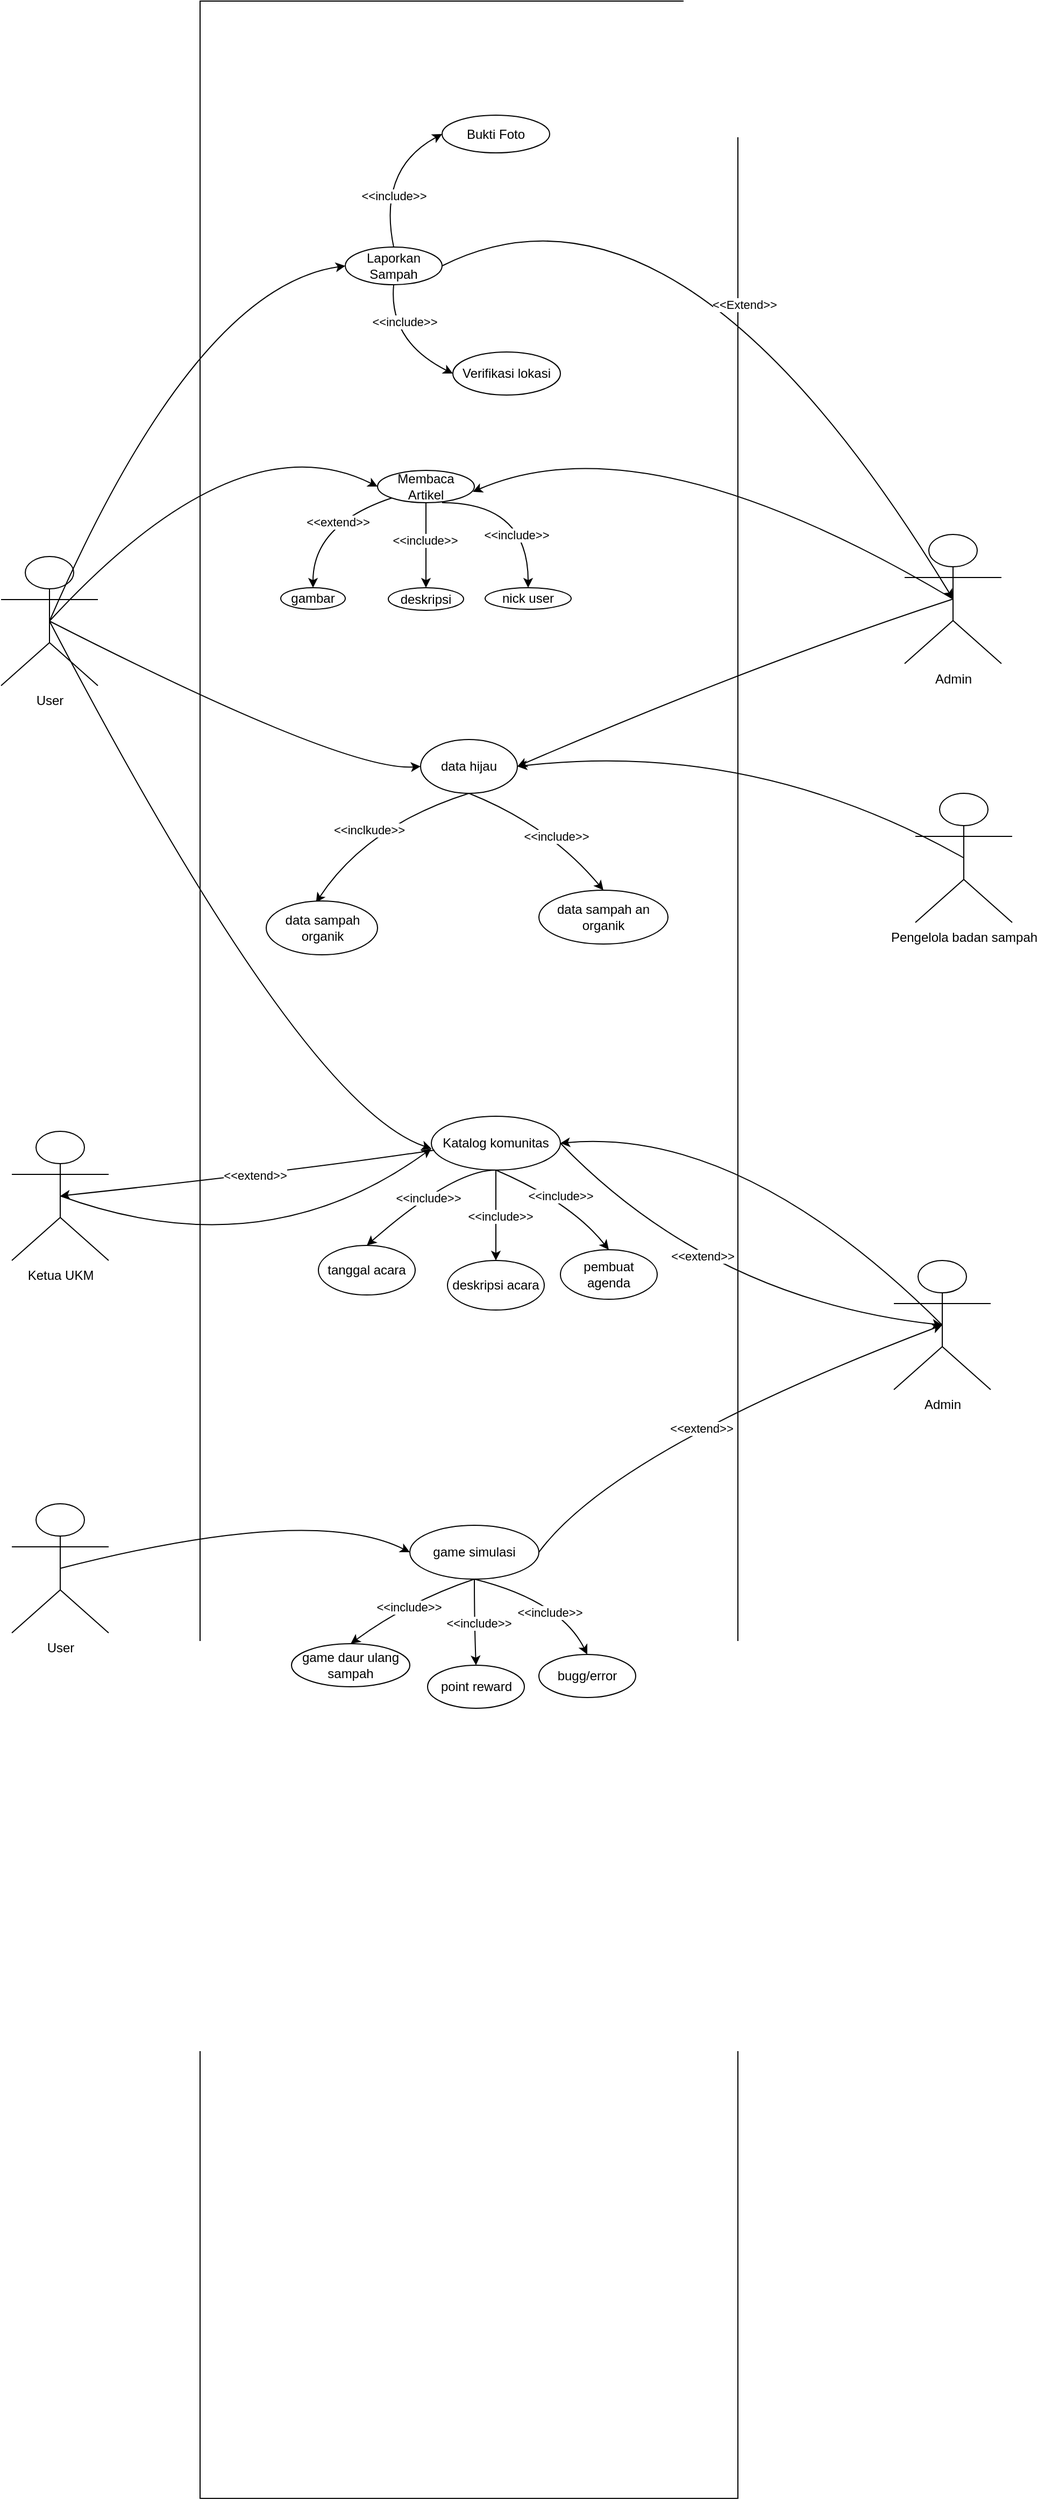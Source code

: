 <mxfile version="24.8.3">
  <diagram name="Halaman-1" id="OhTohT2GcI6ubDyXBxHM">
    <mxGraphModel dx="2049" dy="699" grid="1" gridSize="10" guides="1" tooltips="1" connect="1" arrows="1" fold="1" page="1" pageScale="1" pageWidth="827" pageHeight="1169" math="0" shadow="0">
      <root>
        <mxCell id="0" />
        <mxCell id="1" parent="0" />
        <mxCell id="fWE1IzaGamz4oVs6O4jJ-10" value="" style="rounded=0;whiteSpace=wrap;html=1;fillColor=none;" parent="1" vertex="1">
          <mxGeometry x="-625" y="594" width="500" height="2320" as="geometry" />
        </mxCell>
        <mxCell id="fWE1IzaGamz4oVs6O4jJ-11" value="User" style="shape=umlActor;verticalLabelPosition=bottom;verticalAlign=top;html=1;outlineConnect=0;" parent="1" vertex="1">
          <mxGeometry x="-810" y="1110" width="90" height="120" as="geometry" />
        </mxCell>
        <mxCell id="fWE1IzaGamz4oVs6O4jJ-13" value="Laporkan Sampah" style="ellipse;whiteSpace=wrap;html=1;" parent="1" vertex="1">
          <mxGeometry x="-490" y="822.5" width="90" height="35" as="geometry" />
        </mxCell>
        <mxCell id="fWE1IzaGamz4oVs6O4jJ-14" value="Bukti Foto" style="ellipse;whiteSpace=wrap;html=1;" parent="1" vertex="1">
          <mxGeometry x="-400" y="700" width="100" height="35" as="geometry" />
        </mxCell>
        <mxCell id="fWE1IzaGamz4oVs6O4jJ-18" value="Admin" style="shape=umlActor;verticalLabelPosition=bottom;verticalAlign=top;html=1;outlineConnect=0;" parent="1" vertex="1">
          <mxGeometry x="30" y="1089.5" width="90" height="120" as="geometry" />
        </mxCell>
        <mxCell id="Qb-0AWlYgRk_CeKk7BJi-1" value="" style="curved=1;endArrow=classic;html=1;rounded=0;exitX=0.5;exitY=0;exitDx=0;exitDy=0;entryX=0;entryY=0.5;entryDx=0;entryDy=0;" edge="1" parent="1" source="fWE1IzaGamz4oVs6O4jJ-13" target="fWE1IzaGamz4oVs6O4jJ-14">
          <mxGeometry width="50" height="50" relative="1" as="geometry">
            <mxPoint x="-455" y="760" as="sourcePoint" />
            <mxPoint x="-405" y="710" as="targetPoint" />
            <Array as="points">
              <mxPoint x="-460" y="750" />
            </Array>
          </mxGeometry>
        </mxCell>
        <mxCell id="Qb-0AWlYgRk_CeKk7BJi-2" value="&amp;lt;&amp;lt;include&amp;gt;&amp;gt;" style="edgeLabel;html=1;align=center;verticalAlign=middle;resizable=0;points=[];" vertex="1" connectable="0" parent="Qb-0AWlYgRk_CeKk7BJi-1">
          <mxGeometry x="-0.346" y="-9" relative="1" as="geometry">
            <mxPoint as="offset" />
          </mxGeometry>
        </mxCell>
        <mxCell id="Qb-0AWlYgRk_CeKk7BJi-3" value="" style="curved=1;endArrow=classic;html=1;rounded=0;exitX=0.5;exitY=1;exitDx=0;exitDy=0;entryX=0;entryY=0.5;entryDx=0;entryDy=0;" edge="1" parent="1" source="fWE1IzaGamz4oVs6O4jJ-13" target="Qb-0AWlYgRk_CeKk7BJi-4">
          <mxGeometry width="50" height="50" relative="1" as="geometry">
            <mxPoint x="-400" y="1000" as="sourcePoint" />
            <mxPoint x="-350" y="950" as="targetPoint" />
            <Array as="points">
              <mxPoint x="-450" y="910" />
            </Array>
          </mxGeometry>
        </mxCell>
        <mxCell id="Qb-0AWlYgRk_CeKk7BJi-5" value="&amp;lt;&amp;lt;include&amp;gt;&amp;gt;" style="edgeLabel;html=1;align=center;verticalAlign=middle;resizable=0;points=[];" vertex="1" connectable="0" parent="Qb-0AWlYgRk_CeKk7BJi-3">
          <mxGeometry x="-0.45" y="13" relative="1" as="geometry">
            <mxPoint as="offset" />
          </mxGeometry>
        </mxCell>
        <mxCell id="Qb-0AWlYgRk_CeKk7BJi-4" value="Verifikasi lokasi" style="ellipse;whiteSpace=wrap;html=1;" vertex="1" parent="1">
          <mxGeometry x="-390" y="920" width="100" height="40" as="geometry" />
        </mxCell>
        <mxCell id="Qb-0AWlYgRk_CeKk7BJi-7" value="" style="curved=1;endArrow=classic;html=1;rounded=0;exitX=1;exitY=0.5;exitDx=0;exitDy=0;entryX=0.5;entryY=0.5;entryDx=0;entryDy=0;entryPerimeter=0;" edge="1" parent="1" source="fWE1IzaGamz4oVs6O4jJ-13" target="fWE1IzaGamz4oVs6O4jJ-18">
          <mxGeometry width="50" height="50" relative="1" as="geometry">
            <mxPoint x="-30" y="1120" as="sourcePoint" />
            <mxPoint x="20" y="1070" as="targetPoint" />
            <Array as="points">
              <mxPoint x="-180" y="730" />
            </Array>
          </mxGeometry>
        </mxCell>
        <mxCell id="Qb-0AWlYgRk_CeKk7BJi-8" value="&amp;lt;&amp;lt;Extend&amp;gt;&amp;gt;" style="edgeLabel;html=1;align=center;verticalAlign=middle;resizable=0;points=[];" vertex="1" connectable="0" parent="Qb-0AWlYgRk_CeKk7BJi-7">
          <mxGeometry x="0.091" y="-24" relative="1" as="geometry">
            <mxPoint as="offset" />
          </mxGeometry>
        </mxCell>
        <mxCell id="Qb-0AWlYgRk_CeKk7BJi-9" value="" style="curved=1;endArrow=classic;html=1;rounded=0;entryX=0;entryY=0.5;entryDx=0;entryDy=0;exitX=0.5;exitY=0.5;exitDx=0;exitDy=0;exitPerimeter=0;" edge="1" parent="1" source="fWE1IzaGamz4oVs6O4jJ-11" target="Qb-0AWlYgRk_CeKk7BJi-10">
          <mxGeometry width="50" height="50" relative="1" as="geometry">
            <mxPoint x="-160" y="1130" as="sourcePoint" />
            <mxPoint x="-110" y="1080" as="targetPoint" />
            <Array as="points">
              <mxPoint x="-590" y="980" />
            </Array>
          </mxGeometry>
        </mxCell>
        <mxCell id="Qb-0AWlYgRk_CeKk7BJi-14" value="" style="edgeStyle=orthogonalEdgeStyle;rounded=0;orthogonalLoop=1;jettySize=auto;html=1;" edge="1" parent="1" source="Qb-0AWlYgRk_CeKk7BJi-10" target="Qb-0AWlYgRk_CeKk7BJi-13">
          <mxGeometry relative="1" as="geometry" />
        </mxCell>
        <mxCell id="Qb-0AWlYgRk_CeKk7BJi-15" value="&amp;lt;&amp;lt;include&amp;gt;&amp;gt;" style="edgeLabel;html=1;align=center;verticalAlign=middle;resizable=0;points=[];" vertex="1" connectable="0" parent="Qb-0AWlYgRk_CeKk7BJi-14">
          <mxGeometry x="-0.112" y="-1" relative="1" as="geometry">
            <mxPoint as="offset" />
          </mxGeometry>
        </mxCell>
        <mxCell id="Qb-0AWlYgRk_CeKk7BJi-10" value="Membaca Artikel" style="ellipse;whiteSpace=wrap;html=1;" vertex="1" parent="1">
          <mxGeometry x="-460" y="1030" width="90" height="30" as="geometry" />
        </mxCell>
        <mxCell id="Qb-0AWlYgRk_CeKk7BJi-12" value="" style="curved=1;endArrow=classic;html=1;rounded=0;exitX=0.5;exitY=0.5;exitDx=0;exitDy=0;exitPerimeter=0;entryX=0.984;entryY=0.663;entryDx=0;entryDy=0;entryPerimeter=0;" edge="1" parent="1" source="fWE1IzaGamz4oVs6O4jJ-18" target="Qb-0AWlYgRk_CeKk7BJi-10">
          <mxGeometry width="50" height="50" relative="1" as="geometry">
            <mxPoint x="-290" y="840" as="sourcePoint" />
            <mxPoint x="-240" y="790" as="targetPoint" />
            <Array as="points">
              <mxPoint x="-210" y="980" />
            </Array>
          </mxGeometry>
        </mxCell>
        <mxCell id="Qb-0AWlYgRk_CeKk7BJi-13" value="deskripsi" style="ellipse;whiteSpace=wrap;html=1;" vertex="1" parent="1">
          <mxGeometry x="-450" y="1139" width="70" height="21" as="geometry" />
        </mxCell>
        <mxCell id="Qb-0AWlYgRk_CeKk7BJi-16" value="" style="curved=1;endArrow=classic;html=1;rounded=0;exitX=0.667;exitY=1;exitDx=0;exitDy=0;exitPerimeter=0;" edge="1" parent="1" source="Qb-0AWlYgRk_CeKk7BJi-10" target="Qb-0AWlYgRk_CeKk7BJi-17">
          <mxGeometry width="50" height="50" relative="1" as="geometry">
            <mxPoint x="-290" y="1050" as="sourcePoint" />
            <mxPoint x="-240" y="1000" as="targetPoint" />
            <Array as="points">
              <mxPoint x="-320" y="1060" />
            </Array>
          </mxGeometry>
        </mxCell>
        <mxCell id="Qb-0AWlYgRk_CeKk7BJi-18" value="&amp;lt;&amp;lt;include&amp;gt;&amp;gt;" style="edgeLabel;html=1;align=center;verticalAlign=middle;resizable=0;points=[];" vertex="1" connectable="0" parent="Qb-0AWlYgRk_CeKk7BJi-16">
          <mxGeometry x="0.383" y="-11" relative="1" as="geometry">
            <mxPoint as="offset" />
          </mxGeometry>
        </mxCell>
        <mxCell id="Qb-0AWlYgRk_CeKk7BJi-17" value="nick user" style="ellipse;whiteSpace=wrap;html=1;" vertex="1" parent="1">
          <mxGeometry x="-360" y="1139" width="80" height="20" as="geometry" />
        </mxCell>
        <mxCell id="Qb-0AWlYgRk_CeKk7BJi-19" value="gambar" style="ellipse;whiteSpace=wrap;html=1;" vertex="1" parent="1">
          <mxGeometry x="-550" y="1139" width="60" height="20" as="geometry" />
        </mxCell>
        <mxCell id="Qb-0AWlYgRk_CeKk7BJi-20" value="" style="curved=1;endArrow=classic;html=1;rounded=0;exitX=0;exitY=1;exitDx=0;exitDy=0;entryX=0.5;entryY=0;entryDx=0;entryDy=0;" edge="1" parent="1" source="Qb-0AWlYgRk_CeKk7BJi-10" target="Qb-0AWlYgRk_CeKk7BJi-19">
          <mxGeometry width="50" height="50" relative="1" as="geometry">
            <mxPoint x="-290" y="1050" as="sourcePoint" />
            <mxPoint x="-240" y="1000" as="targetPoint" />
            <Array as="points">
              <mxPoint x="-520" y="1080" />
            </Array>
          </mxGeometry>
        </mxCell>
        <mxCell id="Qb-0AWlYgRk_CeKk7BJi-21" value="&amp;lt;&amp;lt;extend&amp;gt;&amp;gt;" style="edgeLabel;html=1;align=center;verticalAlign=middle;resizable=0;points=[];" vertex="1" connectable="0" parent="Qb-0AWlYgRk_CeKk7BJi-20">
          <mxGeometry x="-0.199" y="5" relative="1" as="geometry">
            <mxPoint as="offset" />
          </mxGeometry>
        </mxCell>
        <mxCell id="Qb-0AWlYgRk_CeKk7BJi-22" value="" style="curved=1;endArrow=classic;html=1;rounded=0;exitX=0.5;exitY=0.5;exitDx=0;exitDy=0;exitPerimeter=0;entryX=0;entryY=0.5;entryDx=0;entryDy=0;" edge="1" parent="1" source="fWE1IzaGamz4oVs6O4jJ-11" target="fWE1IzaGamz4oVs6O4jJ-13">
          <mxGeometry width="50" height="50" relative="1" as="geometry">
            <mxPoint x="-300" y="960" as="sourcePoint" />
            <mxPoint x="-250" y="910" as="targetPoint" />
            <Array as="points">
              <mxPoint x="-630" y="860" />
            </Array>
          </mxGeometry>
        </mxCell>
        <mxCell id="Qb-0AWlYgRk_CeKk7BJi-23" value="data hijau" style="ellipse;whiteSpace=wrap;html=1;" vertex="1" parent="1">
          <mxGeometry x="-420" y="1280" width="90" height="50" as="geometry" />
        </mxCell>
        <mxCell id="Qb-0AWlYgRk_CeKk7BJi-24" value="" style="curved=1;endArrow=classic;html=1;rounded=0;exitX=0.5;exitY=0.5;exitDx=0;exitDy=0;exitPerimeter=0;entryX=0;entryY=0.5;entryDx=0;entryDy=0;" edge="1" parent="1" source="fWE1IzaGamz4oVs6O4jJ-11" target="Qb-0AWlYgRk_CeKk7BJi-23">
          <mxGeometry width="50" height="50" relative="1" as="geometry">
            <mxPoint x="-540" y="1310" as="sourcePoint" />
            <mxPoint x="-490" y="1260" as="targetPoint" />
            <Array as="points">
              <mxPoint x="-490" y="1310" />
            </Array>
          </mxGeometry>
        </mxCell>
        <mxCell id="Qb-0AWlYgRk_CeKk7BJi-25" value="" style="curved=1;endArrow=classic;html=1;rounded=0;exitX=0.5;exitY=0.5;exitDx=0;exitDy=0;exitPerimeter=0;entryX=1;entryY=0.5;entryDx=0;entryDy=0;" edge="1" parent="1" source="fWE1IzaGamz4oVs6O4jJ-18" target="Qb-0AWlYgRk_CeKk7BJi-23">
          <mxGeometry width="50" height="50" relative="1" as="geometry">
            <mxPoint x="-310" y="1247.5" as="sourcePoint" />
            <mxPoint x="15" y="1402.5" as="targetPoint" />
            <Array as="points">
              <mxPoint x="-110" y="1210" />
            </Array>
          </mxGeometry>
        </mxCell>
        <mxCell id="Qb-0AWlYgRk_CeKk7BJi-26" value="" style="curved=1;endArrow=classic;html=1;rounded=0;exitX=0.5;exitY=1;exitDx=0;exitDy=0;entryX=0.447;entryY=0.031;entryDx=0;entryDy=0;entryPerimeter=0;" edge="1" parent="1" source="Qb-0AWlYgRk_CeKk7BJi-23" target="Qb-0AWlYgRk_CeKk7BJi-27">
          <mxGeometry width="50" height="50" relative="1" as="geometry">
            <mxPoint x="-470" y="1430" as="sourcePoint" />
            <mxPoint x="-420" y="1380" as="targetPoint" />
            <Array as="points">
              <mxPoint x="-470" y="1360" />
            </Array>
          </mxGeometry>
        </mxCell>
        <mxCell id="Qb-0AWlYgRk_CeKk7BJi-33" value="&amp;lt;&amp;lt;inclkude&amp;gt;&amp;gt;" style="edgeLabel;html=1;align=center;verticalAlign=middle;resizable=0;points=[];" vertex="1" connectable="0" parent="Qb-0AWlYgRk_CeKk7BJi-26">
          <mxGeometry x="0.1" y="4" relative="1" as="geometry">
            <mxPoint as="offset" />
          </mxGeometry>
        </mxCell>
        <mxCell id="Qb-0AWlYgRk_CeKk7BJi-27" value="data sampah organik" style="ellipse;whiteSpace=wrap;html=1;" vertex="1" parent="1">
          <mxGeometry x="-563.5" y="1430" width="103.5" height="50" as="geometry" />
        </mxCell>
        <mxCell id="Qb-0AWlYgRk_CeKk7BJi-28" value="data sampah an organik" style="ellipse;whiteSpace=wrap;html=1;" vertex="1" parent="1">
          <mxGeometry x="-310" y="1420" width="120" height="50" as="geometry" />
        </mxCell>
        <mxCell id="Qb-0AWlYgRk_CeKk7BJi-29" value="" style="curved=1;endArrow=classic;html=1;rounded=0;exitX=0.5;exitY=1;exitDx=0;exitDy=0;entryX=0.5;entryY=0;entryDx=0;entryDy=0;" edge="1" parent="1" source="Qb-0AWlYgRk_CeKk7BJi-23" target="Qb-0AWlYgRk_CeKk7BJi-28">
          <mxGeometry width="50" height="50" relative="1" as="geometry">
            <mxPoint x="-403" y="1340" as="sourcePoint" />
            <mxPoint x="-498" y="1431" as="targetPoint" />
            <Array as="points">
              <mxPoint x="-300" y="1360" />
            </Array>
          </mxGeometry>
        </mxCell>
        <mxCell id="Qb-0AWlYgRk_CeKk7BJi-32" value="&amp;lt;&amp;lt;include&amp;gt;&amp;gt;" style="edgeLabel;html=1;align=center;verticalAlign=middle;resizable=0;points=[];" vertex="1" connectable="0" parent="Qb-0AWlYgRk_CeKk7BJi-29">
          <mxGeometry x="0.153" y="-2" relative="1" as="geometry">
            <mxPoint as="offset" />
          </mxGeometry>
        </mxCell>
        <mxCell id="Qb-0AWlYgRk_CeKk7BJi-36" value="Pengelola badan sampah" style="shape=umlActor;verticalLabelPosition=bottom;verticalAlign=top;html=1;outlineConnect=0;" vertex="1" parent="1">
          <mxGeometry x="40" y="1330" width="90" height="120" as="geometry" />
        </mxCell>
        <mxCell id="Qb-0AWlYgRk_CeKk7BJi-37" value="" style="curved=1;endArrow=classic;html=1;rounded=0;exitX=0.5;exitY=0.5;exitDx=0;exitDy=0;exitPerimeter=0;entryX=1;entryY=0.5;entryDx=0;entryDy=0;" edge="1" parent="1" source="Qb-0AWlYgRk_CeKk7BJi-36" target="Qb-0AWlYgRk_CeKk7BJi-23">
          <mxGeometry width="50" height="50" relative="1" as="geometry">
            <mxPoint x="85" y="1160" as="sourcePoint" />
            <mxPoint x="-368" y="1325" as="targetPoint" />
            <Array as="points">
              <mxPoint x="-110" y="1280" />
            </Array>
          </mxGeometry>
        </mxCell>
        <mxCell id="Qb-0AWlYgRk_CeKk7BJi-38" value="Katalog komunitas" style="ellipse;whiteSpace=wrap;html=1;" vertex="1" parent="1">
          <mxGeometry x="-410" y="1630" width="120" height="50" as="geometry" />
        </mxCell>
        <mxCell id="Qb-0AWlYgRk_CeKk7BJi-40" value="tanggal acara" style="ellipse;whiteSpace=wrap;html=1;" vertex="1" parent="1">
          <mxGeometry x="-515" y="1750" width="90" height="46" as="geometry" />
        </mxCell>
        <mxCell id="Qb-0AWlYgRk_CeKk7BJi-41" value="" style="curved=1;endArrow=classic;html=1;rounded=0;exitX=0.5;exitY=1;exitDx=0;exitDy=0;entryX=0.5;entryY=0;entryDx=0;entryDy=0;" edge="1" parent="1" source="Qb-0AWlYgRk_CeKk7BJi-38" target="Qb-0AWlYgRk_CeKk7BJi-40">
          <mxGeometry width="50" height="50" relative="1" as="geometry">
            <mxPoint x="-155" y="1798" as="sourcePoint" />
            <mxPoint x="-570" y="1713" as="targetPoint" />
            <Array as="points">
              <mxPoint x="-390" y="1680" />
            </Array>
          </mxGeometry>
        </mxCell>
        <mxCell id="Qb-0AWlYgRk_CeKk7BJi-43" value="&amp;lt;&amp;lt;include&amp;gt;&amp;gt;" style="edgeLabel;html=1;align=center;verticalAlign=middle;resizable=0;points=[];" vertex="1" connectable="0" parent="Qb-0AWlYgRk_CeKk7BJi-41">
          <mxGeometry x="0.027" y="4" relative="1" as="geometry">
            <mxPoint as="offset" />
          </mxGeometry>
        </mxCell>
        <mxCell id="Qb-0AWlYgRk_CeKk7BJi-42" value="deskripsi acara" style="ellipse;whiteSpace=wrap;html=1;" vertex="1" parent="1">
          <mxGeometry x="-395" y="1764" width="90" height="46" as="geometry" />
        </mxCell>
        <mxCell id="Qb-0AWlYgRk_CeKk7BJi-44" value="" style="curved=1;endArrow=classic;html=1;rounded=0;exitX=0.5;exitY=1;exitDx=0;exitDy=0;entryX=0.5;entryY=0;entryDx=0;entryDy=0;" edge="1" parent="1" source="Qb-0AWlYgRk_CeKk7BJi-38" target="Qb-0AWlYgRk_CeKk7BJi-42">
          <mxGeometry width="50" height="50" relative="1" as="geometry">
            <mxPoint x="-360" y="1690" as="sourcePoint" />
            <mxPoint x="-485" y="1750" as="targetPoint" />
            <Array as="points" />
          </mxGeometry>
        </mxCell>
        <mxCell id="Qb-0AWlYgRk_CeKk7BJi-45" value="&amp;lt;&amp;lt;include&amp;gt;&amp;gt;" style="edgeLabel;html=1;align=center;verticalAlign=middle;resizable=0;points=[];" vertex="1" connectable="0" parent="Qb-0AWlYgRk_CeKk7BJi-44">
          <mxGeometry x="0.027" y="4" relative="1" as="geometry">
            <mxPoint as="offset" />
          </mxGeometry>
        </mxCell>
        <mxCell id="Qb-0AWlYgRk_CeKk7BJi-48" value="Ketua UKM" style="shape=umlActor;verticalLabelPosition=bottom;verticalAlign=top;html=1;outlineConnect=0;" vertex="1" parent="1">
          <mxGeometry x="-800" y="1644" width="90" height="120" as="geometry" />
        </mxCell>
        <mxCell id="Qb-0AWlYgRk_CeKk7BJi-51" value="" style="curved=1;endArrow=classic;html=1;rounded=0;entryX=0.5;entryY=0.5;entryDx=0;entryDy=0;entryPerimeter=0;exitX=0.024;exitY=0.629;exitDx=0;exitDy=0;exitPerimeter=0;" edge="1" parent="1" source="Qb-0AWlYgRk_CeKk7BJi-38" target="Qb-0AWlYgRk_CeKk7BJi-48">
          <mxGeometry width="50" height="50" relative="1" as="geometry">
            <mxPoint x="-290" y="1850" as="sourcePoint" />
            <mxPoint x="-240" y="1800" as="targetPoint" />
            <Array as="points">
              <mxPoint x="-530" y="1680" />
            </Array>
          </mxGeometry>
        </mxCell>
        <mxCell id="Qb-0AWlYgRk_CeKk7BJi-52" value="&amp;lt;&amp;lt;extend&amp;gt;&amp;gt;" style="edgeLabel;html=1;align=center;verticalAlign=middle;resizable=0;points=[];" vertex="1" connectable="0" parent="Qb-0AWlYgRk_CeKk7BJi-51">
          <mxGeometry x="-0.038" relative="1" as="geometry">
            <mxPoint as="offset" />
          </mxGeometry>
        </mxCell>
        <mxCell id="Qb-0AWlYgRk_CeKk7BJi-54" value="" style="curved=1;endArrow=classic;html=1;rounded=0;exitX=0.5;exitY=0.5;exitDx=0;exitDy=0;exitPerimeter=0;" edge="1" parent="1" source="Qb-0AWlYgRk_CeKk7BJi-48">
          <mxGeometry width="50" height="50" relative="1" as="geometry">
            <mxPoint x="-442" y="1754" as="sourcePoint" />
            <mxPoint x="-410" y="1660" as="targetPoint" />
            <Array as="points">
              <mxPoint x="-565" y="1773" />
            </Array>
          </mxGeometry>
        </mxCell>
        <mxCell id="Qb-0AWlYgRk_CeKk7BJi-57" value="" style="curved=1;endArrow=classic;html=1;rounded=0;exitX=0.5;exitY=0.5;exitDx=0;exitDy=0;exitPerimeter=0;" edge="1" parent="1" source="fWE1IzaGamz4oVs6O4jJ-11">
          <mxGeometry width="50" height="50" relative="1" as="geometry">
            <mxPoint x="-745" y="1714" as="sourcePoint" />
            <mxPoint x="-410" y="1660" as="targetPoint" />
            <Array as="points">
              <mxPoint x="-530" y="1620" />
            </Array>
          </mxGeometry>
        </mxCell>
        <mxCell id="Qb-0AWlYgRk_CeKk7BJi-60" value="Admin" style="shape=umlActor;verticalLabelPosition=bottom;verticalAlign=top;html=1;outlineConnect=0;" vertex="1" parent="1">
          <mxGeometry x="20" y="1764" width="90" height="120" as="geometry" />
        </mxCell>
        <mxCell id="Qb-0AWlYgRk_CeKk7BJi-61" value="" style="curved=1;endArrow=classic;html=1;rounded=0;entryX=1;entryY=0.5;entryDx=0;entryDy=0;exitX=0.5;exitY=0.5;exitDx=0;exitDy=0;exitPerimeter=0;" edge="1" parent="1" source="Qb-0AWlYgRk_CeKk7BJi-60" target="Qb-0AWlYgRk_CeKk7BJi-38">
          <mxGeometry width="50" height="50" relative="1" as="geometry">
            <mxPoint x="-290" y="1796" as="sourcePoint" />
            <mxPoint x="-240" y="1746" as="targetPoint" />
            <Array as="points">
              <mxPoint x="-120" y="1640" />
            </Array>
          </mxGeometry>
        </mxCell>
        <mxCell id="Qb-0AWlYgRk_CeKk7BJi-62" value="" style="curved=1;endArrow=classic;html=1;rounded=0;entryX=0.5;entryY=0.5;entryDx=0;entryDy=0;exitX=1;exitY=0.5;exitDx=0;exitDy=0;entryPerimeter=0;" edge="1" parent="1" source="Qb-0AWlYgRk_CeKk7BJi-38" target="Qb-0AWlYgRk_CeKk7BJi-60">
          <mxGeometry width="50" height="50" relative="1" as="geometry">
            <mxPoint x="75" y="1834" as="sourcePoint" />
            <mxPoint x="-280" y="1665" as="targetPoint" />
            <Array as="points">
              <mxPoint x="-150" y="1800" />
            </Array>
          </mxGeometry>
        </mxCell>
        <mxCell id="Qb-0AWlYgRk_CeKk7BJi-63" value="&amp;lt;&amp;lt;extend&amp;gt;&amp;gt;" style="edgeLabel;html=1;align=center;verticalAlign=middle;resizable=0;points=[];" vertex="1" connectable="0" parent="Qb-0AWlYgRk_CeKk7BJi-62">
          <mxGeometry x="-0.199" y="22" relative="1" as="geometry">
            <mxPoint as="offset" />
          </mxGeometry>
        </mxCell>
        <mxCell id="Qb-0AWlYgRk_CeKk7BJi-64" value="User" style="shape=umlActor;verticalLabelPosition=bottom;verticalAlign=top;html=1;outlineConnect=0;" vertex="1" parent="1">
          <mxGeometry x="-800" y="1990" width="90" height="120" as="geometry" />
        </mxCell>
        <mxCell id="Qb-0AWlYgRk_CeKk7BJi-65" value="game simulasi" style="ellipse;whiteSpace=wrap;html=1;" vertex="1" parent="1">
          <mxGeometry x="-430" y="2010" width="120" height="50" as="geometry" />
        </mxCell>
        <mxCell id="Qb-0AWlYgRk_CeKk7BJi-66" value="pembuat agenda" style="ellipse;whiteSpace=wrap;html=1;" vertex="1" parent="1">
          <mxGeometry x="-290" y="1754" width="90" height="46" as="geometry" />
        </mxCell>
        <mxCell id="Qb-0AWlYgRk_CeKk7BJi-67" value="" style="curved=1;endArrow=classic;html=1;rounded=0;exitX=0.5;exitY=1;exitDx=0;exitDy=0;entryX=0.5;entryY=0;entryDx=0;entryDy=0;" edge="1" parent="1" source="Qb-0AWlYgRk_CeKk7BJi-38" target="Qb-0AWlYgRk_CeKk7BJi-66">
          <mxGeometry width="50" height="50" relative="1" as="geometry">
            <mxPoint x="-340" y="1690" as="sourcePoint" />
            <mxPoint x="-340" y="1774" as="targetPoint" />
            <Array as="points">
              <mxPoint x="-280" y="1710" />
            </Array>
          </mxGeometry>
        </mxCell>
        <mxCell id="Qb-0AWlYgRk_CeKk7BJi-68" value="&amp;lt;&amp;lt;include&amp;gt;&amp;gt;" style="edgeLabel;html=1;align=center;verticalAlign=middle;resizable=0;points=[];" vertex="1" connectable="0" parent="Qb-0AWlYgRk_CeKk7BJi-67">
          <mxGeometry x="0.027" y="4" relative="1" as="geometry">
            <mxPoint x="-4" y="1" as="offset" />
          </mxGeometry>
        </mxCell>
        <mxCell id="Qb-0AWlYgRk_CeKk7BJi-69" value="game daur ulang sampah" style="ellipse;whiteSpace=wrap;html=1;" vertex="1" parent="1">
          <mxGeometry x="-540" y="2120" width="110" height="40" as="geometry" />
        </mxCell>
        <mxCell id="Qb-0AWlYgRk_CeKk7BJi-70" value="bugg/error" style="ellipse;whiteSpace=wrap;html=1;" vertex="1" parent="1">
          <mxGeometry x="-310" y="2130" width="90" height="40" as="geometry" />
        </mxCell>
        <mxCell id="Qb-0AWlYgRk_CeKk7BJi-71" value="point reward" style="ellipse;whiteSpace=wrap;html=1;" vertex="1" parent="1">
          <mxGeometry x="-413.5" y="2140" width="90" height="40" as="geometry" />
        </mxCell>
        <mxCell id="Qb-0AWlYgRk_CeKk7BJi-74" value="" style="curved=1;endArrow=classic;html=1;rounded=0;exitX=0.5;exitY=1;exitDx=0;exitDy=0;entryX=0.5;entryY=0;entryDx=0;entryDy=0;" edge="1" parent="1" source="Qb-0AWlYgRk_CeKk7BJi-65" target="Qb-0AWlYgRk_CeKk7BJi-69">
          <mxGeometry width="50" height="50" relative="1" as="geometry">
            <mxPoint x="-385" y="2010" as="sourcePoint" />
            <mxPoint x="-505" y="2080" as="targetPoint" />
            <Array as="points">
              <mxPoint x="-430" y="2080" />
            </Array>
          </mxGeometry>
        </mxCell>
        <mxCell id="Qb-0AWlYgRk_CeKk7BJi-75" value="&amp;lt;&amp;lt;include&amp;gt;&amp;gt;" style="edgeLabel;html=1;align=center;verticalAlign=middle;resizable=0;points=[];" vertex="1" connectable="0" parent="Qb-0AWlYgRk_CeKk7BJi-74">
          <mxGeometry x="0.027" y="4" relative="1" as="geometry">
            <mxPoint as="offset" />
          </mxGeometry>
        </mxCell>
        <mxCell id="Qb-0AWlYgRk_CeKk7BJi-76" value="" style="curved=1;endArrow=classic;html=1;rounded=0;exitX=0.5;exitY=1;exitDx=0;exitDy=0;entryX=0.5;entryY=0;entryDx=0;entryDy=0;" edge="1" parent="1" source="Qb-0AWlYgRk_CeKk7BJi-65" target="Qb-0AWlYgRk_CeKk7BJi-71">
          <mxGeometry width="50" height="50" relative="1" as="geometry">
            <mxPoint x="-343" y="2080" as="sourcePoint" />
            <mxPoint x="-475" y="2130" as="targetPoint" />
            <Array as="points">
              <mxPoint x="-370" y="2100" />
            </Array>
          </mxGeometry>
        </mxCell>
        <mxCell id="Qb-0AWlYgRk_CeKk7BJi-77" value="&amp;lt;&amp;lt;include&amp;gt;&amp;gt;" style="edgeLabel;html=1;align=center;verticalAlign=middle;resizable=0;points=[];" vertex="1" connectable="0" parent="Qb-0AWlYgRk_CeKk7BJi-76">
          <mxGeometry x="0.027" y="4" relative="1" as="geometry">
            <mxPoint as="offset" />
          </mxGeometry>
        </mxCell>
        <mxCell id="Qb-0AWlYgRk_CeKk7BJi-78" value="" style="curved=1;endArrow=classic;html=1;rounded=0;exitX=0.5;exitY=1;exitDx=0;exitDy=0;entryX=0.5;entryY=0;entryDx=0;entryDy=0;" edge="1" parent="1" source="Qb-0AWlYgRk_CeKk7BJi-65" target="Qb-0AWlYgRk_CeKk7BJi-70">
          <mxGeometry width="50" height="50" relative="1" as="geometry">
            <mxPoint x="-343" y="2080" as="sourcePoint" />
            <mxPoint x="-358" y="2150" as="targetPoint" />
            <Array as="points">
              <mxPoint x="-290" y="2080" />
            </Array>
          </mxGeometry>
        </mxCell>
        <mxCell id="Qb-0AWlYgRk_CeKk7BJi-79" value="&amp;lt;&amp;lt;include&amp;gt;&amp;gt;" style="edgeLabel;html=1;align=center;verticalAlign=middle;resizable=0;points=[];" vertex="1" connectable="0" parent="Qb-0AWlYgRk_CeKk7BJi-78">
          <mxGeometry x="0.027" y="4" relative="1" as="geometry">
            <mxPoint y="17" as="offset" />
          </mxGeometry>
        </mxCell>
        <mxCell id="Qb-0AWlYgRk_CeKk7BJi-81" value="" style="curved=1;endArrow=classic;html=1;rounded=0;exitX=0.5;exitY=0.5;exitDx=0;exitDy=0;exitPerimeter=0;entryX=0;entryY=0.5;entryDx=0;entryDy=0;" edge="1" parent="1" source="Qb-0AWlYgRk_CeKk7BJi-64" target="Qb-0AWlYgRk_CeKk7BJi-65">
          <mxGeometry width="50" height="50" relative="1" as="geometry">
            <mxPoint x="-290" y="1940" as="sourcePoint" />
            <mxPoint x="-240" y="1890" as="targetPoint" />
            <Array as="points">
              <mxPoint x="-520" y="1990" />
            </Array>
          </mxGeometry>
        </mxCell>
        <mxCell id="Qb-0AWlYgRk_CeKk7BJi-83" value="" style="curved=1;endArrow=classic;html=1;rounded=0;exitX=1;exitY=0.5;exitDx=0;exitDy=0;entryX=0.5;entryY=0.5;entryDx=0;entryDy=0;entryPerimeter=0;" edge="1" parent="1" source="Qb-0AWlYgRk_CeKk7BJi-65" target="Qb-0AWlYgRk_CeKk7BJi-60">
          <mxGeometry width="50" height="50" relative="1" as="geometry">
            <mxPoint x="-290" y="1940" as="sourcePoint" />
            <mxPoint x="-240" y="1890" as="targetPoint" />
            <Array as="points">
              <mxPoint x="-240" y="1940" />
            </Array>
          </mxGeometry>
        </mxCell>
        <mxCell id="Qb-0AWlYgRk_CeKk7BJi-84" value="&amp;lt;&amp;lt;extend&amp;gt;&amp;gt;" style="edgeLabel;html=1;align=center;verticalAlign=middle;resizable=0;points=[];" vertex="1" connectable="0" parent="Qb-0AWlYgRk_CeKk7BJi-83">
          <mxGeometry x="0.026" y="-11" relative="1" as="geometry">
            <mxPoint x="-26" y="9" as="offset" />
          </mxGeometry>
        </mxCell>
      </root>
    </mxGraphModel>
  </diagram>
</mxfile>
